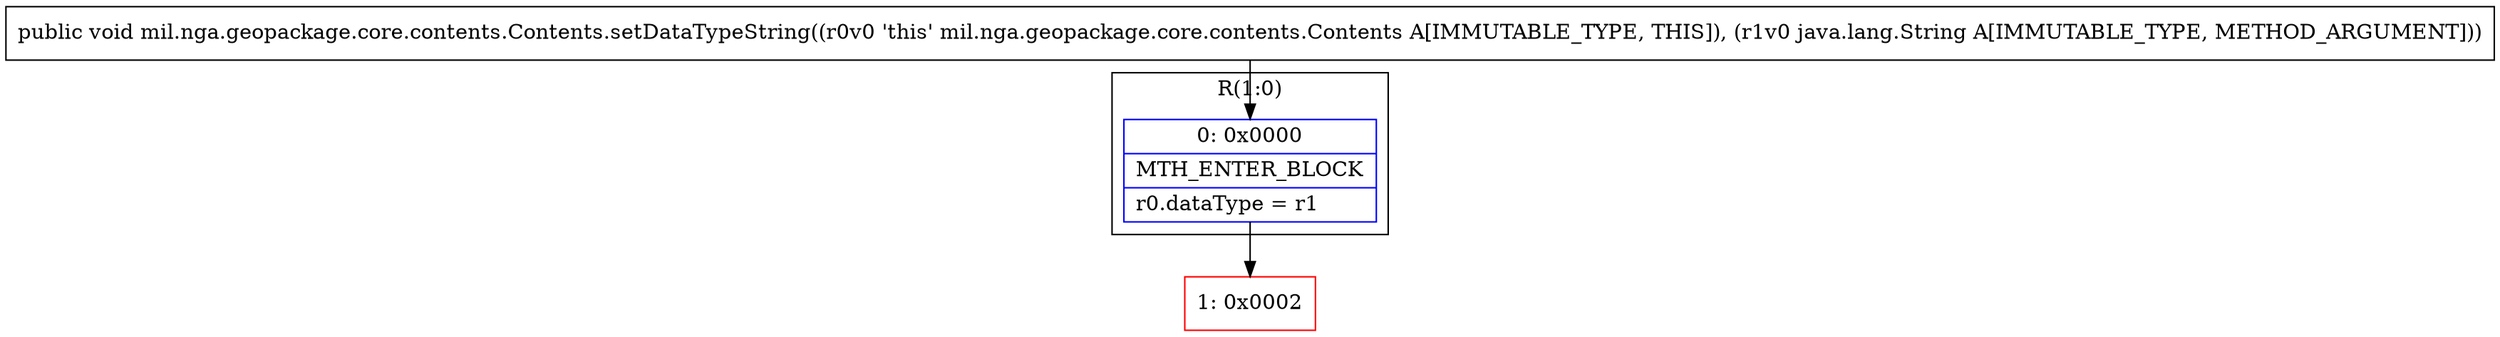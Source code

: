 digraph "CFG formil.nga.geopackage.core.contents.Contents.setDataTypeString(Ljava\/lang\/String;)V" {
subgraph cluster_Region_1283629305 {
label = "R(1:0)";
node [shape=record,color=blue];
Node_0 [shape=record,label="{0\:\ 0x0000|MTH_ENTER_BLOCK\l|r0.dataType = r1\l}"];
}
Node_1 [shape=record,color=red,label="{1\:\ 0x0002}"];
MethodNode[shape=record,label="{public void mil.nga.geopackage.core.contents.Contents.setDataTypeString((r0v0 'this' mil.nga.geopackage.core.contents.Contents A[IMMUTABLE_TYPE, THIS]), (r1v0 java.lang.String A[IMMUTABLE_TYPE, METHOD_ARGUMENT])) }"];
MethodNode -> Node_0;
Node_0 -> Node_1;
}

